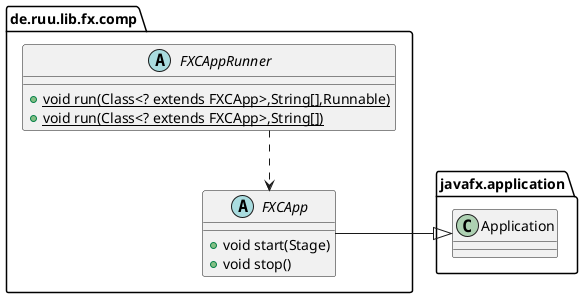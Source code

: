 @startuml FX Comp Architecture
''''''''''
' settings
''''''''''
'  left to right direction
'  top to bottom direction
  skinparam linetype ortho
  ' avoids nesting of packages
  set separator none
  package de.ruu.lib.fx.comp
  {
	abstract class FXCApp
	{
		+ void start(Stage)
		+ void stop()
	}

	abstract class FXCAppRunner
	{
		+ {static} void run(Class<? extends FXCApp>,String[],Runnable)
		+ {static} void run(Class<? extends FXCApp>,String[])
	}
  }
  package javafx.application
  {
  	class Application
  }
  FXCApp       -|> Application
  FXCAppRunner ..> FXCApp
@enduml
